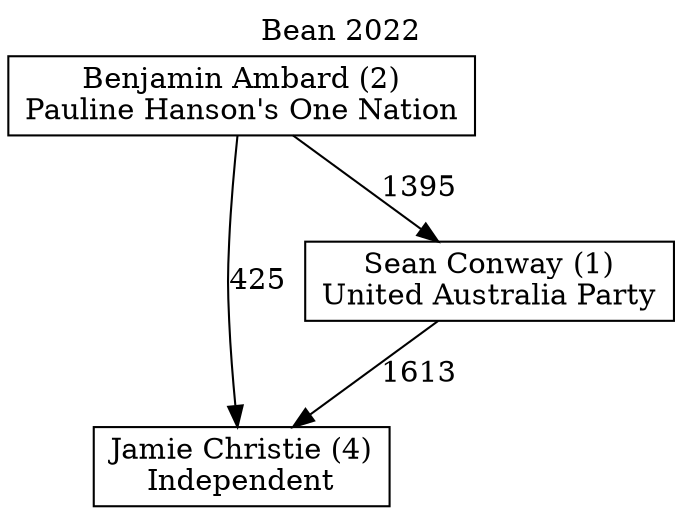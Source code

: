 // House preference flow
digraph "Jamie Christie (4)_Bean_2022" {
	graph [label="Bean 2022" labelloc=t mclimit=10]
	node [shape=box]
	"Benjamin Ambard (2)" [label="Benjamin Ambard (2)
Pauline Hanson's One Nation"]
	"Jamie Christie (4)" [label="Jamie Christie (4)
Independent"]
	"Sean Conway (1)" [label="Sean Conway (1)
United Australia Party"]
	"Benjamin Ambard (2)" -> "Jamie Christie (4)" [label=425]
	"Benjamin Ambard (2)" -> "Sean Conway (1)" [label=1395]
	"Sean Conway (1)" -> "Jamie Christie (4)" [label=1613]
}
